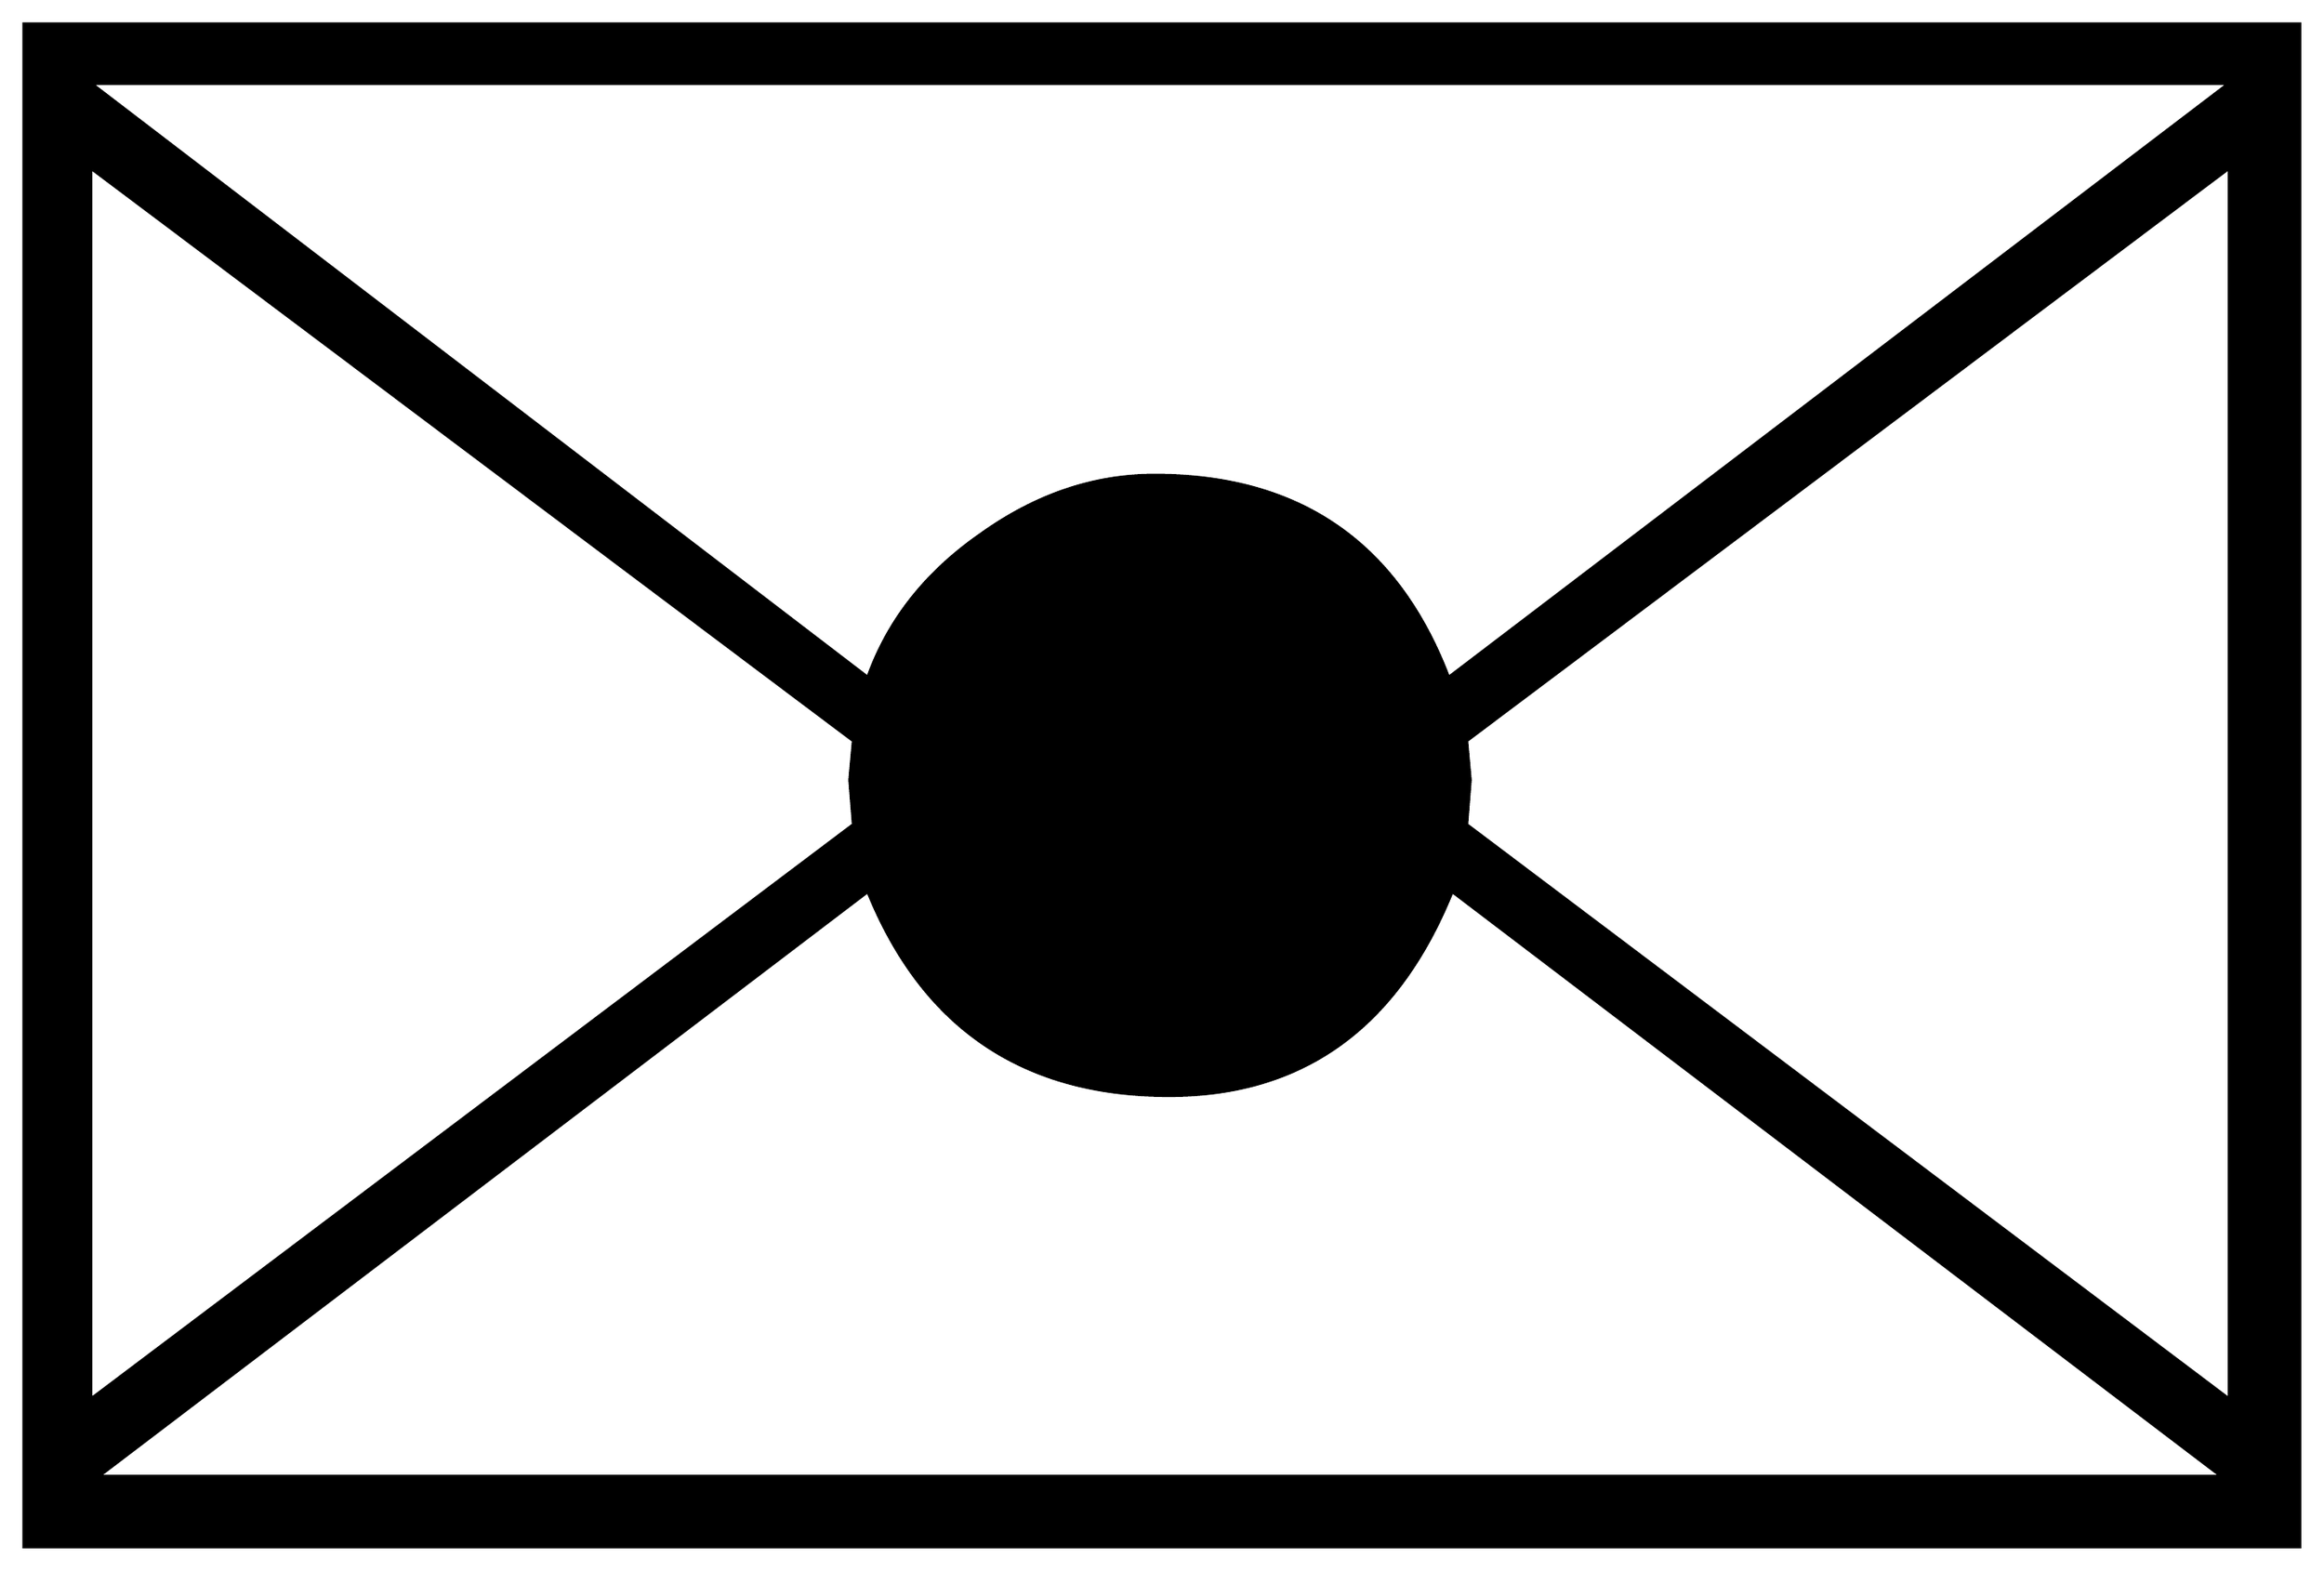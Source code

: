 


\begin{tikzpicture}[y=0.80pt, x=0.80pt, yscale=-1.0, xscale=1.0, inner sep=0pt, outer sep=0pt]
\begin{scope}[shift={(100.0,1832.0)},nonzero rule]
  \path[draw=.,fill=.,line width=1.600pt] (1370.0,-283.0) --
    (100.0,-283.0) -- (100.0,-1133.0) -- (1370.0,-1133.0) --
    (1370.0,-283.0) -- cycle(1331.0,-365.0) -- (1331.0,-1053.0)
    -- (905.0,-733.0) -- (907.0,-711.0) -- (905.0,-686.0) --
    (1331.0,-365.0) -- cycle(1331.0,-1100.0) -- (137.0,-1100.0)
    -- (571.0,-768.0) .. controls (582.333,-800.0) and
    (603.333,-826.667) .. (634.0,-848.0) .. controls (664.667,-870.0)
    and (697.0,-881.0) .. (731.0,-881.0) .. controls
    (811.667,-881.0) and (866.333,-843.333) .. (895.0,-768.0) --
    (1331.0,-1100.0) -- cycle(1327.0,-322.0) -- (897.0,-649.0)
    .. controls (866.333,-573.0) and (813.667,-535.0) ..
    (739.0,-535.0) .. controls (657.667,-535.0) and (601.667,-573.0)
    .. (571.0,-649.0) -- (141.0,-322.0) -- (1327.0,-322.0) --
    cycle(563.0,-686.0) -- (561.0,-711.0) -- (563.0,-733.0) --
    (137.0,-1053.0) -- (137.0,-365.0) -- (563.0,-686.0) --
    cycle;
\end{scope}

\end{tikzpicture}

